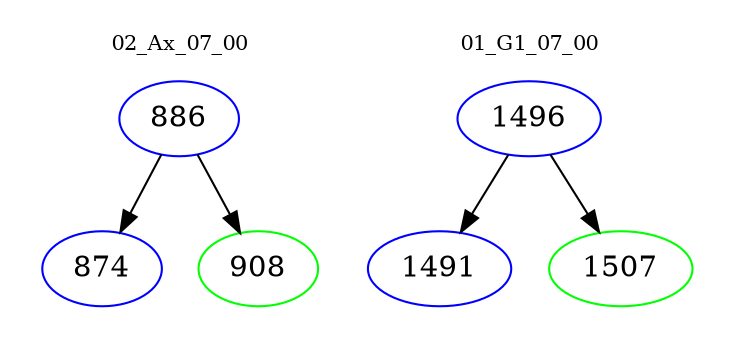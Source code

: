 digraph{
subgraph cluster_0 {
color = white
label = "02_Ax_07_00";
fontsize=10;
T0_886 [label="886", color="blue"]
T0_886 -> T0_874 [color="black"]
T0_874 [label="874", color="blue"]
T0_886 -> T0_908 [color="black"]
T0_908 [label="908", color="green"]
}
subgraph cluster_1 {
color = white
label = "01_G1_07_00";
fontsize=10;
T1_1496 [label="1496", color="blue"]
T1_1496 -> T1_1491 [color="black"]
T1_1491 [label="1491", color="blue"]
T1_1496 -> T1_1507 [color="black"]
T1_1507 [label="1507", color="green"]
}
}

